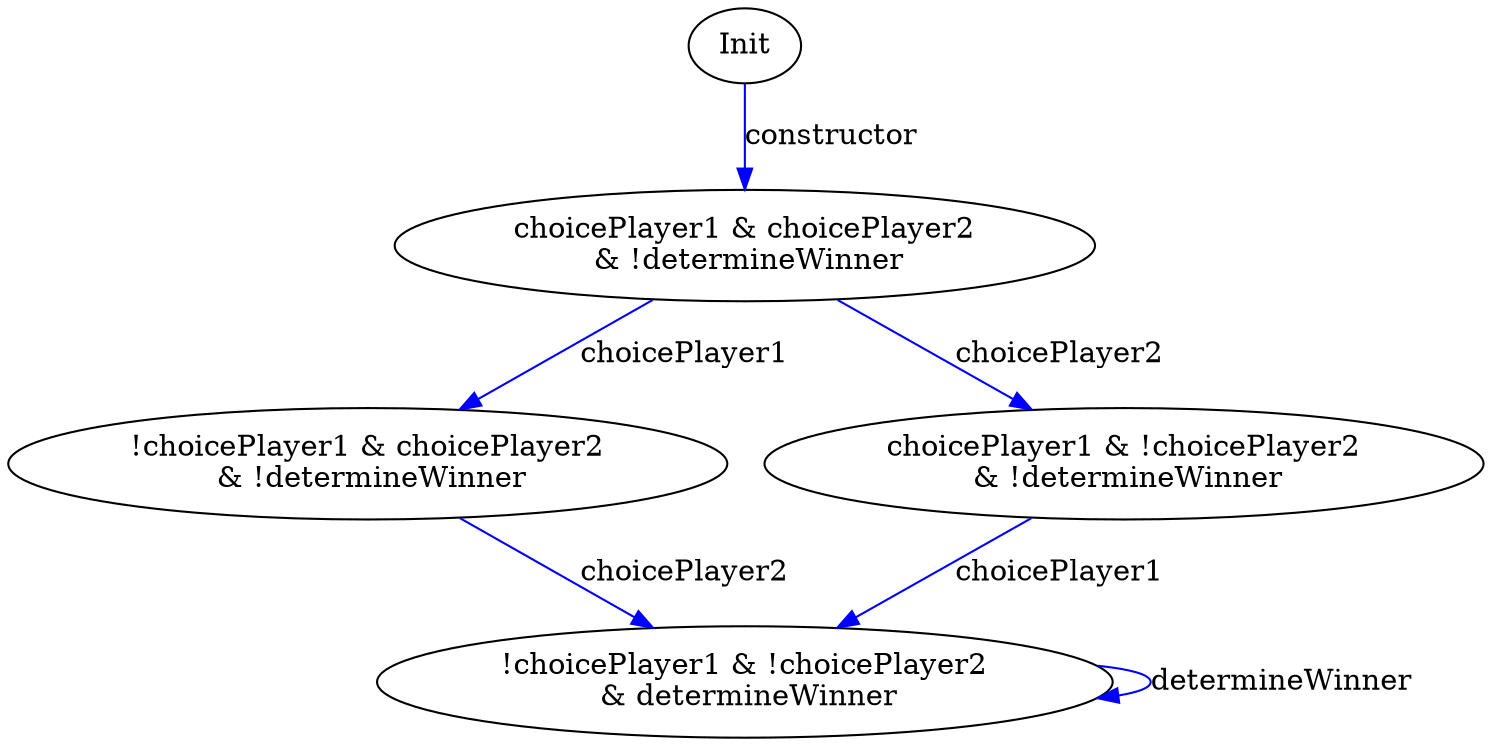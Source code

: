 digraph {
S00 [label="Init"]
S04 [label="choicePlayer1 & choicePlayer2\n & !determineWinner"]
S05 [label="!choicePlayer1 & !choicePlayer2\n & determineWinner"]
S06 [label="!choicePlayer1 & choicePlayer2\n & !determineWinner"]
S07 [label="choicePlayer1 & !choicePlayer2\n & !determineWinner"]

S05->S05 [label="determineWinner", style="", color="blue"]
S06->S05 [label="choicePlayer2", style="", color="blue"]
S00->S04 [label="constructor", style="", color="blue"]
S07->S05 [label="choicePlayer1", style="", color="blue"]
S04->S07 [label="choicePlayer2", style="", color="blue"]
S04->S06 [label="choicePlayer1", style="", color="blue"]
}